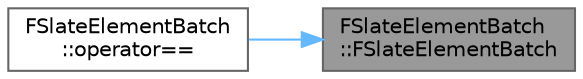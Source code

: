 digraph "FSlateElementBatch::FSlateElementBatch"
{
 // INTERACTIVE_SVG=YES
 // LATEX_PDF_SIZE
  bgcolor="transparent";
  edge [fontname=Helvetica,fontsize=10,labelfontname=Helvetica,labelfontsize=10];
  node [fontname=Helvetica,fontsize=10,shape=box,height=0.2,width=0.4];
  rankdir="RL";
  Node1 [id="Node000001",label="FSlateElementBatch\l::FSlateElementBatch",height=0.2,width=0.4,color="gray40", fillcolor="grey60", style="filled", fontcolor="black",tooltip=" "];
  Node1 -> Node2 [id="edge1_Node000001_Node000002",dir="back",color="steelblue1",style="solid",tooltip=" "];
  Node2 [id="Node000002",label="FSlateElementBatch\l::operator==",height=0.2,width=0.4,color="grey40", fillcolor="white", style="filled",URL="$d2/dcc/classFSlateElementBatch.html#a008b676e19f50bd02807f291b6092aa9",tooltip=" "];
}
